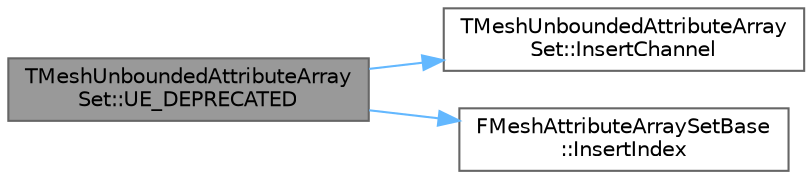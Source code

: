 digraph "TMeshUnboundedAttributeArraySet::UE_DEPRECATED"
{
 // INTERACTIVE_SVG=YES
 // LATEX_PDF_SIZE
  bgcolor="transparent";
  edge [fontname=Helvetica,fontsize=10,labelfontname=Helvetica,labelfontsize=10];
  node [fontname=Helvetica,fontsize=10,shape=box,height=0.2,width=0.4];
  rankdir="LR";
  Node1 [id="Node000001",label="TMeshUnboundedAttributeArray\lSet::UE_DEPRECATED",height=0.2,width=0.4,color="gray40", fillcolor="grey60", style="filled", fontcolor="black",tooltip=" "];
  Node1 -> Node2 [id="edge1_Node000001_Node000002",color="steelblue1",style="solid",tooltip=" "];
  Node2 [id="Node000002",label="TMeshUnboundedAttributeArray\lSet::InsertChannel",height=0.2,width=0.4,color="grey40", fillcolor="white", style="filled",URL="$d1/d24/classTMeshUnboundedAttributeArraySet.html#afffdba2a3d55b53f7d0eeb7ae608556d",tooltip="Insert a new attribute channel."];
  Node1 -> Node3 [id="edge2_Node000001_Node000003",color="steelblue1",style="solid",tooltip=" "];
  Node3 [id="Node000003",label="FMeshAttributeArraySetBase\l::InsertIndex",height=0.2,width=0.4,color="grey40", fillcolor="white", style="filled",URL="$d4/d72/classFMeshAttributeArraySetBase.html#a5ed711972d0a8d47f6e3214a871b29e1",tooltip=" "];
}
